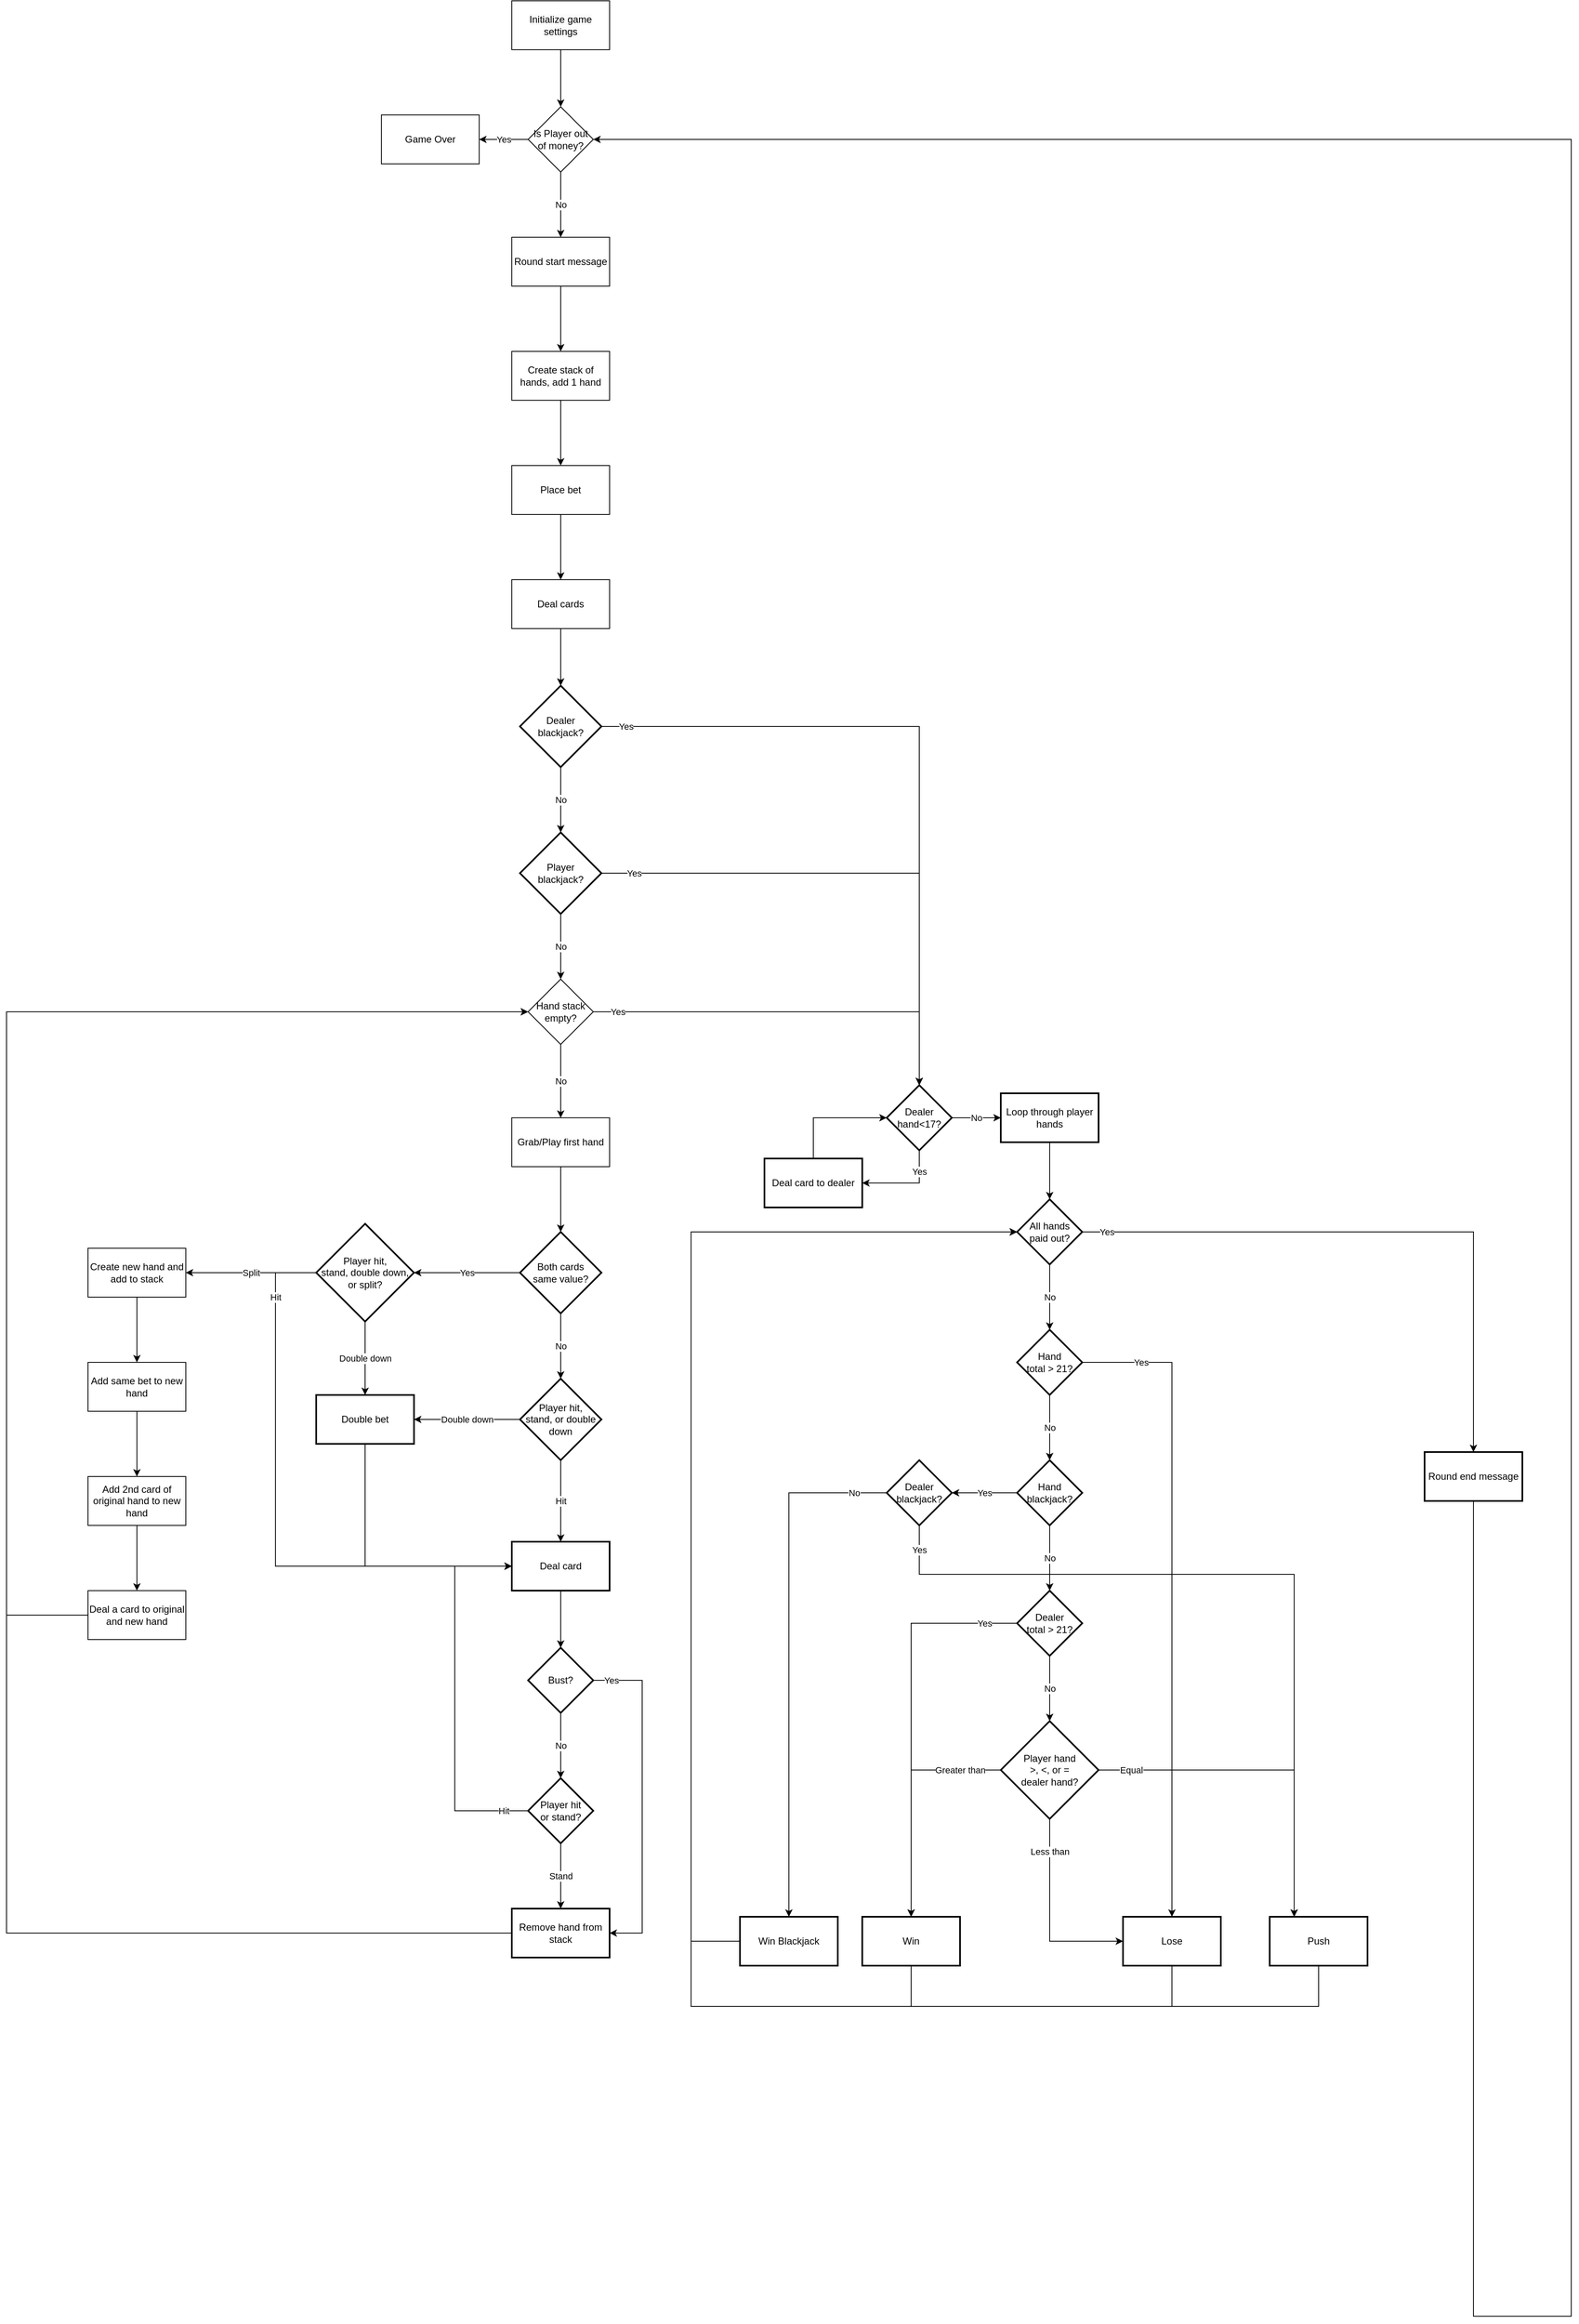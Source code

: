 <mxfile version="22.1.16" type="device">
  <diagram id="C5RBs43oDa-KdzZeNtuy" name="Page-1">
    <mxGraphModel dx="1774" dy="1730" grid="1" gridSize="10" guides="1" tooltips="1" connect="1" arrows="1" fold="1" page="1" pageScale="1" pageWidth="827" pageHeight="1169" math="0" shadow="0">
      <root>
        <mxCell id="WIyWlLk6GJQsqaUBKTNV-0" />
        <mxCell id="WIyWlLk6GJQsqaUBKTNV-1" parent="WIyWlLk6GJQsqaUBKTNV-0" />
        <mxCell id="i9jCx2unNbXi8wpeDKbZ-19" value="Yes" style="edgeStyle=orthogonalEdgeStyle;rounded=0;orthogonalLoop=1;jettySize=auto;html=1;entryX=0.5;entryY=0;entryDx=0;entryDy=0;" parent="WIyWlLk6GJQsqaUBKTNV-1" source="i9jCx2unNbXi8wpeDKbZ-8" target="i9jCx2unNbXi8wpeDKbZ-92" edge="1">
          <mxGeometry x="-0.928" relative="1" as="geometry">
            <mxPoint x="490" y="340" as="targetPoint" />
            <mxPoint as="offset" />
          </mxGeometry>
        </mxCell>
        <mxCell id="i9jCx2unNbXi8wpeDKbZ-44" value="No" style="edgeStyle=orthogonalEdgeStyle;rounded=0;orthogonalLoop=1;jettySize=auto;html=1;" parent="WIyWlLk6GJQsqaUBKTNV-1" source="i9jCx2unNbXi8wpeDKbZ-8" target="i9jCx2unNbXi8wpeDKbZ-43" edge="1">
          <mxGeometry relative="1" as="geometry" />
        </mxCell>
        <mxCell id="i9jCx2unNbXi8wpeDKbZ-8" value="Dealer &lt;br&gt;blackjack?" style="strokeWidth=2;html=1;shape=mxgraph.flowchart.decision;whiteSpace=wrap;" parent="WIyWlLk6GJQsqaUBKTNV-1" vertex="1">
          <mxGeometry x="310" y="290" width="100" height="100" as="geometry" />
        </mxCell>
        <mxCell id="i9jCx2unNbXi8wpeDKbZ-12" value="Deal cards" style="rounded=0;whiteSpace=wrap;html=1;" parent="WIyWlLk6GJQsqaUBKTNV-1" vertex="1">
          <mxGeometry x="300" y="160" width="120" height="60" as="geometry" />
        </mxCell>
        <mxCell id="i9jCx2unNbXi8wpeDKbZ-15" style="edgeStyle=orthogonalEdgeStyle;rounded=0;orthogonalLoop=1;jettySize=auto;html=1;entryX=0.5;entryY=0;entryDx=0;entryDy=0;" parent="WIyWlLk6GJQsqaUBKTNV-1" source="i9jCx2unNbXi8wpeDKbZ-14" target="i9jCx2unNbXi8wpeDKbZ-12" edge="1">
          <mxGeometry relative="1" as="geometry" />
        </mxCell>
        <mxCell id="i9jCx2unNbXi8wpeDKbZ-14" value="Place bet" style="rounded=0;whiteSpace=wrap;html=1;" parent="WIyWlLk6GJQsqaUBKTNV-1" vertex="1">
          <mxGeometry x="300" y="20" width="120" height="60" as="geometry" />
        </mxCell>
        <mxCell id="i9jCx2unNbXi8wpeDKbZ-71" value="" style="edgeStyle=orthogonalEdgeStyle;rounded=0;orthogonalLoop=1;jettySize=auto;html=1;" parent="WIyWlLk6GJQsqaUBKTNV-1" source="i9jCx2unNbXi8wpeDKbZ-16" target="i9jCx2unNbXi8wpeDKbZ-70" edge="1">
          <mxGeometry relative="1" as="geometry" />
        </mxCell>
        <mxCell id="i9jCx2unNbXi8wpeDKbZ-16" value="Round start message" style="rounded=0;whiteSpace=wrap;html=1;" parent="WIyWlLk6GJQsqaUBKTNV-1" vertex="1">
          <mxGeometry x="300" y="-260" width="120" height="60" as="geometry" />
        </mxCell>
        <mxCell id="i9jCx2unNbXi8wpeDKbZ-142" style="edgeStyle=orthogonalEdgeStyle;rounded=0;orthogonalLoop=1;jettySize=auto;html=1;entryX=0;entryY=0.5;entryDx=0;entryDy=0;" parent="WIyWlLk6GJQsqaUBKTNV-1" source="i9jCx2unNbXi8wpeDKbZ-21" target="i9jCx2unNbXi8wpeDKbZ-126" edge="1">
          <mxGeometry relative="1" as="geometry">
            <Array as="points">
              <mxPoint x="1290" y="1910" />
              <mxPoint x="520" y="1910" />
              <mxPoint x="520" y="960" />
            </Array>
          </mxGeometry>
        </mxCell>
        <mxCell id="i9jCx2unNbXi8wpeDKbZ-21" value="Push" style="whiteSpace=wrap;html=1;strokeWidth=2;" parent="WIyWlLk6GJQsqaUBKTNV-1" vertex="1">
          <mxGeometry x="1230" y="1800" width="120" height="60" as="geometry" />
        </mxCell>
        <mxCell id="RC4UUREXf3sCJhHpXISN-1" value="" style="edgeStyle=orthogonalEdgeStyle;rounded=0;orthogonalLoop=1;jettySize=auto;html=1;" parent="WIyWlLk6GJQsqaUBKTNV-1" source="i9jCx2unNbXi8wpeDKbZ-23" target="RC4UUREXf3sCJhHpXISN-0" edge="1">
          <mxGeometry relative="1" as="geometry" />
        </mxCell>
        <mxCell id="i9jCx2unNbXi8wpeDKbZ-23" value="&lt;span style=&quot;color: rgb(0, 0, 0); font-family: Helvetica; font-size: 12px; font-style: normal; font-variant-ligatures: normal; font-variant-caps: normal; font-weight: 400; letter-spacing: normal; orphans: 2; text-align: center; text-indent: 0px; text-transform: none; widows: 2; word-spacing: 0px; -webkit-text-stroke-width: 0px; background-color: rgb(251, 251, 251); text-decoration-thickness: initial; text-decoration-style: initial; text-decoration-color: initial; float: none; display: inline !important;&quot;&gt;Initialize game settings&lt;/span&gt;" style="rounded=0;whiteSpace=wrap;html=1;" parent="WIyWlLk6GJQsqaUBKTNV-1" vertex="1">
          <mxGeometry x="300" y="-550" width="120" height="60" as="geometry" />
        </mxCell>
        <mxCell id="i9jCx2unNbXi8wpeDKbZ-140" style="edgeStyle=orthogonalEdgeStyle;rounded=0;orthogonalLoop=1;jettySize=auto;html=1;entryX=0;entryY=0.5;entryDx=0;entryDy=0;" parent="WIyWlLk6GJQsqaUBKTNV-1" source="i9jCx2unNbXi8wpeDKbZ-28" target="i9jCx2unNbXi8wpeDKbZ-126" edge="1">
          <mxGeometry relative="1" as="geometry">
            <Array as="points">
              <mxPoint x="1110" y="1910" />
              <mxPoint x="520" y="1910" />
              <mxPoint x="520" y="960" />
            </Array>
          </mxGeometry>
        </mxCell>
        <mxCell id="i9jCx2unNbXi8wpeDKbZ-28" value="Lose" style="whiteSpace=wrap;html=1;strokeWidth=2;" parent="WIyWlLk6GJQsqaUBKTNV-1" vertex="1">
          <mxGeometry x="1050" y="1800" width="120" height="60" as="geometry" />
        </mxCell>
        <mxCell id="i9jCx2unNbXi8wpeDKbZ-35" value="Hit" style="edgeStyle=orthogonalEdgeStyle;rounded=0;orthogonalLoop=1;jettySize=auto;html=1;" parent="WIyWlLk6GJQsqaUBKTNV-1" source="i9jCx2unNbXi8wpeDKbZ-32" target="i9jCx2unNbXi8wpeDKbZ-34" edge="1">
          <mxGeometry relative="1" as="geometry" />
        </mxCell>
        <mxCell id="i9jCx2unNbXi8wpeDKbZ-37" value="Double down" style="edgeStyle=orthogonalEdgeStyle;rounded=0;orthogonalLoop=1;jettySize=auto;html=1;" parent="WIyWlLk6GJQsqaUBKTNV-1" source="i9jCx2unNbXi8wpeDKbZ-32" target="i9jCx2unNbXi8wpeDKbZ-36" edge="1">
          <mxGeometry relative="1" as="geometry" />
        </mxCell>
        <mxCell id="i9jCx2unNbXi8wpeDKbZ-32" value="Player hit, &lt;br&gt;stand, or double down" style="strokeWidth=2;html=1;shape=mxgraph.flowchart.decision;whiteSpace=wrap;" parent="WIyWlLk6GJQsqaUBKTNV-1" vertex="1">
          <mxGeometry x="310" y="1140" width="100" height="100" as="geometry" />
        </mxCell>
        <mxCell id="i9jCx2unNbXi8wpeDKbZ-42" value="" style="edgeStyle=orthogonalEdgeStyle;rounded=0;orthogonalLoop=1;jettySize=auto;html=1;" parent="WIyWlLk6GJQsqaUBKTNV-1" source="i9jCx2unNbXi8wpeDKbZ-34" target="i9jCx2unNbXi8wpeDKbZ-41" edge="1">
          <mxGeometry relative="1" as="geometry" />
        </mxCell>
        <mxCell id="i9jCx2unNbXi8wpeDKbZ-34" value="Deal card" style="whiteSpace=wrap;html=1;strokeWidth=2;" parent="WIyWlLk6GJQsqaUBKTNV-1" vertex="1">
          <mxGeometry x="300" y="1340" width="120" height="60" as="geometry" />
        </mxCell>
        <mxCell id="i9jCx2unNbXi8wpeDKbZ-40" style="edgeStyle=orthogonalEdgeStyle;rounded=0;orthogonalLoop=1;jettySize=auto;html=1;entryX=0;entryY=0.5;entryDx=0;entryDy=0;exitX=0.5;exitY=1;exitDx=0;exitDy=0;" parent="WIyWlLk6GJQsqaUBKTNV-1" source="i9jCx2unNbXi8wpeDKbZ-36" target="i9jCx2unNbXi8wpeDKbZ-34" edge="1">
          <mxGeometry relative="1" as="geometry">
            <Array as="points">
              <mxPoint x="120" y="1370" />
            </Array>
          </mxGeometry>
        </mxCell>
        <mxCell id="i9jCx2unNbXi8wpeDKbZ-36" value="Double bet" style="whiteSpace=wrap;html=1;strokeWidth=2;" parent="WIyWlLk6GJQsqaUBKTNV-1" vertex="1">
          <mxGeometry x="60" y="1160" width="120" height="60" as="geometry" />
        </mxCell>
        <mxCell id="i9jCx2unNbXi8wpeDKbZ-50" value="No" style="edgeStyle=orthogonalEdgeStyle;rounded=0;orthogonalLoop=1;jettySize=auto;html=1;" parent="WIyWlLk6GJQsqaUBKTNV-1" source="i9jCx2unNbXi8wpeDKbZ-41" target="i9jCx2unNbXi8wpeDKbZ-49" edge="1">
          <mxGeometry relative="1" as="geometry" />
        </mxCell>
        <mxCell id="i9jCx2unNbXi8wpeDKbZ-122" value="Yes" style="edgeStyle=orthogonalEdgeStyle;rounded=0;orthogonalLoop=1;jettySize=auto;html=1;entryX=1;entryY=0.5;entryDx=0;entryDy=0;" parent="WIyWlLk6GJQsqaUBKTNV-1" source="i9jCx2unNbXi8wpeDKbZ-41" target="i9jCx2unNbXi8wpeDKbZ-120" edge="1">
          <mxGeometry x="-0.892" relative="1" as="geometry">
            <Array as="points">
              <mxPoint x="460" y="1510" />
              <mxPoint x="460" y="1820" />
            </Array>
            <mxPoint as="offset" />
          </mxGeometry>
        </mxCell>
        <mxCell id="i9jCx2unNbXi8wpeDKbZ-41" value="Bust?" style="rhombus;whiteSpace=wrap;html=1;strokeWidth=2;" parent="WIyWlLk6GJQsqaUBKTNV-1" vertex="1">
          <mxGeometry x="320" y="1470" width="80" height="80" as="geometry" />
        </mxCell>
        <mxCell id="jfCNKPTCfZY7lDQbWMXK-3" value="No" style="edgeStyle=orthogonalEdgeStyle;rounded=0;orthogonalLoop=1;jettySize=auto;html=1;entryX=0.5;entryY=0;entryDx=0;entryDy=0;" edge="1" parent="WIyWlLk6GJQsqaUBKTNV-1" source="i9jCx2unNbXi8wpeDKbZ-43" target="i9jCx2unNbXi8wpeDKbZ-83">
          <mxGeometry relative="1" as="geometry" />
        </mxCell>
        <mxCell id="jfCNKPTCfZY7lDQbWMXK-4" value="Yes" style="edgeStyle=orthogonalEdgeStyle;rounded=0;orthogonalLoop=1;jettySize=auto;html=1;entryX=0.5;entryY=0;entryDx=0;entryDy=0;" edge="1" parent="WIyWlLk6GJQsqaUBKTNV-1" source="i9jCx2unNbXi8wpeDKbZ-43" target="i9jCx2unNbXi8wpeDKbZ-92">
          <mxGeometry x="-0.877" relative="1" as="geometry">
            <mxPoint as="offset" />
          </mxGeometry>
        </mxCell>
        <mxCell id="i9jCx2unNbXi8wpeDKbZ-43" value="Player &lt;br&gt;blackjack?" style="strokeWidth=2;html=1;shape=mxgraph.flowchart.decision;whiteSpace=wrap;" parent="WIyWlLk6GJQsqaUBKTNV-1" vertex="1">
          <mxGeometry x="310" y="470" width="100" height="100" as="geometry" />
        </mxCell>
        <mxCell id="i9jCx2unNbXi8wpeDKbZ-53" value="Hit" style="edgeStyle=orthogonalEdgeStyle;rounded=0;orthogonalLoop=1;jettySize=auto;html=1;entryX=0;entryY=0.5;entryDx=0;entryDy=0;" parent="WIyWlLk6GJQsqaUBKTNV-1" source="i9jCx2unNbXi8wpeDKbZ-49" target="i9jCx2unNbXi8wpeDKbZ-34" edge="1">
          <mxGeometry x="-0.87" relative="1" as="geometry">
            <Array as="points">
              <mxPoint x="230" y="1670" />
              <mxPoint x="230" y="1370" />
            </Array>
            <mxPoint as="offset" />
          </mxGeometry>
        </mxCell>
        <mxCell id="i9jCx2unNbXi8wpeDKbZ-121" value="Stand" style="edgeStyle=orthogonalEdgeStyle;rounded=0;orthogonalLoop=1;jettySize=auto;html=1;" parent="WIyWlLk6GJQsqaUBKTNV-1" source="i9jCx2unNbXi8wpeDKbZ-49" target="i9jCx2unNbXi8wpeDKbZ-120" edge="1">
          <mxGeometry relative="1" as="geometry" />
        </mxCell>
        <mxCell id="i9jCx2unNbXi8wpeDKbZ-49" value="Player hit&lt;br&gt;or stand?" style="rhombus;whiteSpace=wrap;html=1;strokeWidth=2;" parent="WIyWlLk6GJQsqaUBKTNV-1" vertex="1">
          <mxGeometry x="320" y="1630" width="80" height="80" as="geometry" />
        </mxCell>
        <mxCell id="i9jCx2unNbXi8wpeDKbZ-64" value="Yes" style="edgeStyle=orthogonalEdgeStyle;rounded=0;orthogonalLoop=1;jettySize=auto;html=1;" parent="WIyWlLk6GJQsqaUBKTNV-1" source="i9jCx2unNbXi8wpeDKbZ-59" target="i9jCx2unNbXi8wpeDKbZ-63" edge="1">
          <mxGeometry relative="1" as="geometry" />
        </mxCell>
        <mxCell id="i9jCx2unNbXi8wpeDKbZ-59" value="Both cards &lt;br&gt;same value?" style="strokeWidth=2;html=1;shape=mxgraph.flowchart.decision;whiteSpace=wrap;" parent="WIyWlLk6GJQsqaUBKTNV-1" vertex="1">
          <mxGeometry x="310" y="960" width="100" height="100" as="geometry" />
        </mxCell>
        <mxCell id="i9jCx2unNbXi8wpeDKbZ-66" value="Double down" style="edgeStyle=orthogonalEdgeStyle;rounded=0;orthogonalLoop=1;jettySize=auto;html=1;entryX=0.5;entryY=0;entryDx=0;entryDy=0;" parent="WIyWlLk6GJQsqaUBKTNV-1" source="i9jCx2unNbXi8wpeDKbZ-63" target="i9jCx2unNbXi8wpeDKbZ-36" edge="1">
          <mxGeometry relative="1" as="geometry" />
        </mxCell>
        <mxCell id="i9jCx2unNbXi8wpeDKbZ-67" value="Hit" style="edgeStyle=orthogonalEdgeStyle;rounded=0;orthogonalLoop=1;jettySize=auto;html=1;exitX=0;exitY=0.5;exitDx=0;exitDy=0;exitPerimeter=0;entryX=0;entryY=0.5;entryDx=0;entryDy=0;" parent="WIyWlLk6GJQsqaUBKTNV-1" source="i9jCx2unNbXi8wpeDKbZ-63" target="i9jCx2unNbXi8wpeDKbZ-34" edge="1">
          <mxGeometry x="-0.772" relative="1" as="geometry">
            <Array as="points">
              <mxPoint x="10" y="1010" />
              <mxPoint x="10" y="1370" />
            </Array>
            <mxPoint as="offset" />
          </mxGeometry>
        </mxCell>
        <mxCell id="i9jCx2unNbXi8wpeDKbZ-69" value="Split" style="edgeStyle=orthogonalEdgeStyle;rounded=0;orthogonalLoop=1;jettySize=auto;html=1;entryX=1;entryY=0.5;entryDx=0;entryDy=0;" parent="WIyWlLk6GJQsqaUBKTNV-1" source="i9jCx2unNbXi8wpeDKbZ-63" target="i9jCx2unNbXi8wpeDKbZ-68" edge="1">
          <mxGeometry relative="1" as="geometry" />
        </mxCell>
        <mxCell id="i9jCx2unNbXi8wpeDKbZ-63" value="Player hit, &lt;br&gt;stand, double down, or split?" style="strokeWidth=2;html=1;shape=mxgraph.flowchart.decision;whiteSpace=wrap;" parent="WIyWlLk6GJQsqaUBKTNV-1" vertex="1">
          <mxGeometry x="60" y="950" width="120" height="120" as="geometry" />
        </mxCell>
        <mxCell id="i9jCx2unNbXi8wpeDKbZ-65" value="No" style="edgeStyle=orthogonalEdgeStyle;rounded=0;orthogonalLoop=1;jettySize=auto;html=1;entryX=0.5;entryY=0;entryDx=0;entryDy=0;entryPerimeter=0;" parent="WIyWlLk6GJQsqaUBKTNV-1" source="i9jCx2unNbXi8wpeDKbZ-59" target="i9jCx2unNbXi8wpeDKbZ-32" edge="1">
          <mxGeometry relative="1" as="geometry" />
        </mxCell>
        <mxCell id="i9jCx2unNbXi8wpeDKbZ-76" value="" style="edgeStyle=orthogonalEdgeStyle;rounded=0;orthogonalLoop=1;jettySize=auto;html=1;" parent="WIyWlLk6GJQsqaUBKTNV-1" source="i9jCx2unNbXi8wpeDKbZ-68" target="i9jCx2unNbXi8wpeDKbZ-75" edge="1">
          <mxGeometry relative="1" as="geometry" />
        </mxCell>
        <mxCell id="i9jCx2unNbXi8wpeDKbZ-68" value="Create new hand and add to stack" style="rounded=0;whiteSpace=wrap;html=1;" parent="WIyWlLk6GJQsqaUBKTNV-1" vertex="1">
          <mxGeometry x="-220" y="980" width="120" height="60" as="geometry" />
        </mxCell>
        <mxCell id="i9jCx2unNbXi8wpeDKbZ-74" style="edgeStyle=orthogonalEdgeStyle;rounded=0;orthogonalLoop=1;jettySize=auto;html=1;entryX=0.5;entryY=0;entryDx=0;entryDy=0;" parent="WIyWlLk6GJQsqaUBKTNV-1" source="i9jCx2unNbXi8wpeDKbZ-70" target="i9jCx2unNbXi8wpeDKbZ-14" edge="1">
          <mxGeometry relative="1" as="geometry" />
        </mxCell>
        <mxCell id="i9jCx2unNbXi8wpeDKbZ-70" value="Create stack of hands, add 1 hand" style="rounded=0;whiteSpace=wrap;html=1;" parent="WIyWlLk6GJQsqaUBKTNV-1" vertex="1">
          <mxGeometry x="300" y="-120" width="120" height="60" as="geometry" />
        </mxCell>
        <mxCell id="i9jCx2unNbXi8wpeDKbZ-78" value="" style="edgeStyle=orthogonalEdgeStyle;rounded=0;orthogonalLoop=1;jettySize=auto;html=1;" parent="WIyWlLk6GJQsqaUBKTNV-1" source="i9jCx2unNbXi8wpeDKbZ-75" target="i9jCx2unNbXi8wpeDKbZ-77" edge="1">
          <mxGeometry relative="1" as="geometry" />
        </mxCell>
        <mxCell id="i9jCx2unNbXi8wpeDKbZ-75" value="Add same bet to new hand" style="rounded=0;whiteSpace=wrap;html=1;" parent="WIyWlLk6GJQsqaUBKTNV-1" vertex="1">
          <mxGeometry x="-220" y="1120" width="120" height="60" as="geometry" />
        </mxCell>
        <mxCell id="i9jCx2unNbXi8wpeDKbZ-80" value="" style="edgeStyle=orthogonalEdgeStyle;rounded=0;orthogonalLoop=1;jettySize=auto;html=1;" parent="WIyWlLk6GJQsqaUBKTNV-1" source="i9jCx2unNbXi8wpeDKbZ-77" target="i9jCx2unNbXi8wpeDKbZ-79" edge="1">
          <mxGeometry relative="1" as="geometry" />
        </mxCell>
        <mxCell id="i9jCx2unNbXi8wpeDKbZ-77" value="Add 2nd card of original hand to new hand" style="rounded=0;whiteSpace=wrap;html=1;" parent="WIyWlLk6GJQsqaUBKTNV-1" vertex="1">
          <mxGeometry x="-220" y="1260" width="120" height="60" as="geometry" />
        </mxCell>
        <mxCell id="i9jCx2unNbXi8wpeDKbZ-89" style="edgeStyle=orthogonalEdgeStyle;rounded=0;orthogonalLoop=1;jettySize=auto;html=1;entryX=0;entryY=0.5;entryDx=0;entryDy=0;" parent="WIyWlLk6GJQsqaUBKTNV-1" source="i9jCx2unNbXi8wpeDKbZ-79" target="i9jCx2unNbXi8wpeDKbZ-83" edge="1">
          <mxGeometry relative="1" as="geometry">
            <Array as="points">
              <mxPoint x="-320" y="1430" />
              <mxPoint x="-320" y="690" />
            </Array>
          </mxGeometry>
        </mxCell>
        <mxCell id="i9jCx2unNbXi8wpeDKbZ-79" value="Deal a card to original and new hand" style="rounded=0;whiteSpace=wrap;html=1;" parent="WIyWlLk6GJQsqaUBKTNV-1" vertex="1">
          <mxGeometry x="-220" y="1400" width="120" height="60" as="geometry" />
        </mxCell>
        <mxCell id="i9jCx2unNbXi8wpeDKbZ-87" value="No" style="edgeStyle=orthogonalEdgeStyle;rounded=0;orthogonalLoop=1;jettySize=auto;html=1;" parent="WIyWlLk6GJQsqaUBKTNV-1" source="i9jCx2unNbXi8wpeDKbZ-83" target="i9jCx2unNbXi8wpeDKbZ-86" edge="1">
          <mxGeometry relative="1" as="geometry" />
        </mxCell>
        <mxCell id="i9jCx2unNbXi8wpeDKbZ-105" value="Yes" style="edgeStyle=orthogonalEdgeStyle;rounded=0;orthogonalLoop=1;jettySize=auto;html=1;entryX=0.5;entryY=0;entryDx=0;entryDy=0;" parent="WIyWlLk6GJQsqaUBKTNV-1" source="i9jCx2unNbXi8wpeDKbZ-83" target="i9jCx2unNbXi8wpeDKbZ-92" edge="1">
          <mxGeometry x="-0.878" relative="1" as="geometry">
            <mxPoint as="offset" />
          </mxGeometry>
        </mxCell>
        <mxCell id="i9jCx2unNbXi8wpeDKbZ-83" value="Hand stack empty?" style="rhombus;whiteSpace=wrap;html=1;rounded=0;" parent="WIyWlLk6GJQsqaUBKTNV-1" vertex="1">
          <mxGeometry x="320" y="650" width="80" height="80" as="geometry" />
        </mxCell>
        <mxCell id="i9jCx2unNbXi8wpeDKbZ-86" value="Grab/Play first hand" style="whiteSpace=wrap;html=1;rounded=0;" parent="WIyWlLk6GJQsqaUBKTNV-1" vertex="1">
          <mxGeometry x="300" y="820" width="120" height="60" as="geometry" />
        </mxCell>
        <mxCell id="i9jCx2unNbXi8wpeDKbZ-95" value="Yes" style="edgeStyle=orthogonalEdgeStyle;rounded=0;orthogonalLoop=1;jettySize=auto;html=1;entryX=1;entryY=0.5;entryDx=0;entryDy=0;" parent="WIyWlLk6GJQsqaUBKTNV-1" source="i9jCx2unNbXi8wpeDKbZ-92" target="i9jCx2unNbXi8wpeDKbZ-94" edge="1">
          <mxGeometry x="-0.539" relative="1" as="geometry">
            <Array as="points">
              <mxPoint x="800" y="900" />
            </Array>
            <mxPoint as="offset" />
          </mxGeometry>
        </mxCell>
        <mxCell id="i9jCx2unNbXi8wpeDKbZ-125" value="No" style="edgeStyle=orthogonalEdgeStyle;rounded=0;orthogonalLoop=1;jettySize=auto;html=1;" parent="WIyWlLk6GJQsqaUBKTNV-1" source="i9jCx2unNbXi8wpeDKbZ-92" target="i9jCx2unNbXi8wpeDKbZ-124" edge="1">
          <mxGeometry relative="1" as="geometry" />
        </mxCell>
        <mxCell id="i9jCx2unNbXi8wpeDKbZ-92" value="Dealer &lt;br&gt;hand&amp;lt;17?" style="rhombus;whiteSpace=wrap;html=1;strokeWidth=2;" parent="WIyWlLk6GJQsqaUBKTNV-1" vertex="1">
          <mxGeometry x="760" y="780" width="80" height="80" as="geometry" />
        </mxCell>
        <mxCell id="i9jCx2unNbXi8wpeDKbZ-96" style="edgeStyle=orthogonalEdgeStyle;rounded=0;orthogonalLoop=1;jettySize=auto;html=1;entryX=0;entryY=0.5;entryDx=0;entryDy=0;exitX=0.5;exitY=0;exitDx=0;exitDy=0;" parent="WIyWlLk6GJQsqaUBKTNV-1" source="i9jCx2unNbXi8wpeDKbZ-94" target="i9jCx2unNbXi8wpeDKbZ-92" edge="1">
          <mxGeometry relative="1" as="geometry">
            <Array as="points">
              <mxPoint x="670" y="820" />
            </Array>
          </mxGeometry>
        </mxCell>
        <mxCell id="i9jCx2unNbXi8wpeDKbZ-94" value="Deal card to dealer" style="whiteSpace=wrap;html=1;strokeWidth=2;" parent="WIyWlLk6GJQsqaUBKTNV-1" vertex="1">
          <mxGeometry x="610" y="870" width="120" height="60" as="geometry" />
        </mxCell>
        <mxCell id="i9jCx2unNbXi8wpeDKbZ-99" value="Equal" style="edgeStyle=orthogonalEdgeStyle;rounded=0;orthogonalLoop=1;jettySize=auto;html=1;entryX=0.25;entryY=0;entryDx=0;entryDy=0;" parent="WIyWlLk6GJQsqaUBKTNV-1" source="i9jCx2unNbXi8wpeDKbZ-97" target="i9jCx2unNbXi8wpeDKbZ-21" edge="1">
          <mxGeometry x="-0.809" relative="1" as="geometry">
            <mxPoint as="offset" />
          </mxGeometry>
        </mxCell>
        <mxCell id="i9jCx2unNbXi8wpeDKbZ-100" value="Less than" style="edgeStyle=orthogonalEdgeStyle;rounded=0;orthogonalLoop=1;jettySize=auto;html=1;entryX=0;entryY=0.5;entryDx=0;entryDy=0;" parent="WIyWlLk6GJQsqaUBKTNV-1" source="i9jCx2unNbXi8wpeDKbZ-97" target="i9jCx2unNbXi8wpeDKbZ-28" edge="1">
          <mxGeometry x="-0.667" relative="1" as="geometry">
            <Array as="points">
              <mxPoint x="960" y="1830" />
            </Array>
            <mxPoint as="offset" />
          </mxGeometry>
        </mxCell>
        <mxCell id="i9jCx2unNbXi8wpeDKbZ-102" value="Greater than" style="edgeStyle=orthogonalEdgeStyle;rounded=0;orthogonalLoop=1;jettySize=auto;html=1;" parent="WIyWlLk6GJQsqaUBKTNV-1" source="i9jCx2unNbXi8wpeDKbZ-97" target="i9jCx2unNbXi8wpeDKbZ-101" edge="1">
          <mxGeometry x="-0.655" relative="1" as="geometry">
            <mxPoint as="offset" />
          </mxGeometry>
        </mxCell>
        <mxCell id="i9jCx2unNbXi8wpeDKbZ-97" value="Player hand &lt;br&gt;&amp;gt;, &amp;lt;, or = &lt;br&gt;dealer hand?" style="rhombus;whiteSpace=wrap;html=1;strokeWidth=2;" parent="WIyWlLk6GJQsqaUBKTNV-1" vertex="1">
          <mxGeometry x="900" y="1560" width="120" height="120" as="geometry" />
        </mxCell>
        <mxCell id="i9jCx2unNbXi8wpeDKbZ-139" style="edgeStyle=orthogonalEdgeStyle;rounded=0;orthogonalLoop=1;jettySize=auto;html=1;entryX=0;entryY=0.5;entryDx=0;entryDy=0;" parent="WIyWlLk6GJQsqaUBKTNV-1" source="i9jCx2unNbXi8wpeDKbZ-101" target="i9jCx2unNbXi8wpeDKbZ-126" edge="1">
          <mxGeometry relative="1" as="geometry">
            <Array as="points">
              <mxPoint x="790" y="1910" />
              <mxPoint x="520" y="1910" />
              <mxPoint x="520" y="960" />
            </Array>
          </mxGeometry>
        </mxCell>
        <mxCell id="i9jCx2unNbXi8wpeDKbZ-101" value="Win" style="whiteSpace=wrap;html=1;strokeWidth=2;" parent="WIyWlLk6GJQsqaUBKTNV-1" vertex="1">
          <mxGeometry x="730" y="1800" width="120" height="60" as="geometry" />
        </mxCell>
        <mxCell id="i9jCx2unNbXi8wpeDKbZ-109" value="Yes" style="edgeStyle=orthogonalEdgeStyle;rounded=0;orthogonalLoop=1;jettySize=auto;html=1;entryX=0.5;entryY=0;entryDx=0;entryDy=0;" parent="WIyWlLk6GJQsqaUBKTNV-1" source="i9jCx2unNbXi8wpeDKbZ-106" target="i9jCx2unNbXi8wpeDKbZ-28" edge="1">
          <mxGeometry x="-0.818" relative="1" as="geometry">
            <Array as="points">
              <mxPoint x="1110" y="1120" />
            </Array>
            <mxPoint as="offset" />
          </mxGeometry>
        </mxCell>
        <mxCell id="i9jCx2unNbXi8wpeDKbZ-130" value="No" style="edgeStyle=orthogonalEdgeStyle;rounded=0;orthogonalLoop=1;jettySize=auto;html=1;" parent="WIyWlLk6GJQsqaUBKTNV-1" source="i9jCx2unNbXi8wpeDKbZ-106" target="i9jCx2unNbXi8wpeDKbZ-129" edge="1">
          <mxGeometry relative="1" as="geometry" />
        </mxCell>
        <mxCell id="i9jCx2unNbXi8wpeDKbZ-106" value="Hand&lt;br&gt;total &amp;gt; 21?" style="rhombus;whiteSpace=wrap;html=1;strokeWidth=2;" parent="WIyWlLk6GJQsqaUBKTNV-1" vertex="1">
          <mxGeometry x="920" y="1080" width="80" height="80" as="geometry" />
        </mxCell>
        <mxCell id="i9jCx2unNbXi8wpeDKbZ-112" value="Yes" style="edgeStyle=orthogonalEdgeStyle;rounded=0;orthogonalLoop=1;jettySize=auto;html=1;entryX=0.5;entryY=0;entryDx=0;entryDy=0;" parent="WIyWlLk6GJQsqaUBKTNV-1" source="i9jCx2unNbXi8wpeDKbZ-110" target="i9jCx2unNbXi8wpeDKbZ-101" edge="1">
          <mxGeometry x="-0.837" relative="1" as="geometry">
            <mxPoint as="offset" />
          </mxGeometry>
        </mxCell>
        <mxCell id="i9jCx2unNbXi8wpeDKbZ-113" value="No" style="edgeStyle=orthogonalEdgeStyle;rounded=0;orthogonalLoop=1;jettySize=auto;html=1;entryX=0.5;entryY=0;entryDx=0;entryDy=0;" parent="WIyWlLk6GJQsqaUBKTNV-1" source="i9jCx2unNbXi8wpeDKbZ-110" target="i9jCx2unNbXi8wpeDKbZ-97" edge="1">
          <mxGeometry relative="1" as="geometry" />
        </mxCell>
        <mxCell id="i9jCx2unNbXi8wpeDKbZ-110" value="Dealer&lt;br&gt;total &amp;gt; 21?" style="rhombus;whiteSpace=wrap;html=1;strokeWidth=2;" parent="WIyWlLk6GJQsqaUBKTNV-1" vertex="1">
          <mxGeometry x="920" y="1400" width="80" height="80" as="geometry" />
        </mxCell>
        <mxCell id="i9jCx2unNbXi8wpeDKbZ-144" style="edgeStyle=orthogonalEdgeStyle;rounded=0;orthogonalLoop=1;jettySize=auto;html=1;entryX=1;entryY=0.5;entryDx=0;entryDy=0;" parent="WIyWlLk6GJQsqaUBKTNV-1" source="i9jCx2unNbXi8wpeDKbZ-114" target="RC4UUREXf3sCJhHpXISN-0" edge="1">
          <mxGeometry relative="1" as="geometry">
            <mxPoint x="930" y="-120" as="targetPoint" />
            <Array as="points">
              <mxPoint x="1600" y="2290" />
              <mxPoint x="1600" y="-380" />
            </Array>
          </mxGeometry>
        </mxCell>
        <mxCell id="i9jCx2unNbXi8wpeDKbZ-114" value="Round end message" style="whiteSpace=wrap;html=1;strokeWidth=2;" parent="WIyWlLk6GJQsqaUBKTNV-1" vertex="1">
          <mxGeometry x="1420" y="1230" width="120" height="60" as="geometry" />
        </mxCell>
        <mxCell id="i9jCx2unNbXi8wpeDKbZ-123" style="edgeStyle=orthogonalEdgeStyle;rounded=0;orthogonalLoop=1;jettySize=auto;html=1;entryX=0;entryY=0.5;entryDx=0;entryDy=0;" parent="WIyWlLk6GJQsqaUBKTNV-1" source="i9jCx2unNbXi8wpeDKbZ-120" target="i9jCx2unNbXi8wpeDKbZ-83" edge="1">
          <mxGeometry relative="1" as="geometry">
            <mxPoint x="60" y="250" as="targetPoint" />
            <Array as="points">
              <mxPoint x="-320" y="1820" />
              <mxPoint x="-320" y="690" />
            </Array>
          </mxGeometry>
        </mxCell>
        <mxCell id="i9jCx2unNbXi8wpeDKbZ-120" value="Remove hand from stack" style="whiteSpace=wrap;html=1;strokeWidth=2;" parent="WIyWlLk6GJQsqaUBKTNV-1" vertex="1">
          <mxGeometry x="300" y="1790" width="120" height="60" as="geometry" />
        </mxCell>
        <mxCell id="i9jCx2unNbXi8wpeDKbZ-127" value="" style="edgeStyle=orthogonalEdgeStyle;rounded=0;orthogonalLoop=1;jettySize=auto;html=1;" parent="WIyWlLk6GJQsqaUBKTNV-1" source="i9jCx2unNbXi8wpeDKbZ-124" target="i9jCx2unNbXi8wpeDKbZ-126" edge="1">
          <mxGeometry relative="1" as="geometry" />
        </mxCell>
        <mxCell id="i9jCx2unNbXi8wpeDKbZ-124" value="Loop through player hands" style="whiteSpace=wrap;html=1;strokeWidth=2;" parent="WIyWlLk6GJQsqaUBKTNV-1" vertex="1">
          <mxGeometry x="900" y="790" width="120" height="60" as="geometry" />
        </mxCell>
        <mxCell id="i9jCx2unNbXi8wpeDKbZ-128" value="No" style="edgeStyle=orthogonalEdgeStyle;rounded=0;orthogonalLoop=1;jettySize=auto;html=1;entryX=0.5;entryY=0;entryDx=0;entryDy=0;" parent="WIyWlLk6GJQsqaUBKTNV-1" source="i9jCx2unNbXi8wpeDKbZ-126" target="i9jCx2unNbXi8wpeDKbZ-106" edge="1">
          <mxGeometry relative="1" as="geometry" />
        </mxCell>
        <mxCell id="i9jCx2unNbXi8wpeDKbZ-143" value="Yes" style="edgeStyle=orthogonalEdgeStyle;rounded=0;orthogonalLoop=1;jettySize=auto;html=1;entryX=0.5;entryY=0;entryDx=0;entryDy=0;" parent="WIyWlLk6GJQsqaUBKTNV-1" source="i9jCx2unNbXi8wpeDKbZ-126" target="i9jCx2unNbXi8wpeDKbZ-114" edge="1">
          <mxGeometry x="-0.92" relative="1" as="geometry">
            <mxPoint as="offset" />
          </mxGeometry>
        </mxCell>
        <mxCell id="i9jCx2unNbXi8wpeDKbZ-126" value="All hands &lt;br&gt;paid out?" style="rhombus;whiteSpace=wrap;html=1;strokeWidth=2;" parent="WIyWlLk6GJQsqaUBKTNV-1" vertex="1">
          <mxGeometry x="920" y="920" width="80" height="80" as="geometry" />
        </mxCell>
        <mxCell id="i9jCx2unNbXi8wpeDKbZ-131" value="No" style="edgeStyle=orthogonalEdgeStyle;rounded=0;orthogonalLoop=1;jettySize=auto;html=1;entryX=0.5;entryY=0;entryDx=0;entryDy=0;" parent="WIyWlLk6GJQsqaUBKTNV-1" source="i9jCx2unNbXi8wpeDKbZ-129" target="i9jCx2unNbXi8wpeDKbZ-110" edge="1">
          <mxGeometry relative="1" as="geometry" />
        </mxCell>
        <mxCell id="i9jCx2unNbXi8wpeDKbZ-133" value="Yes" style="edgeStyle=orthogonalEdgeStyle;rounded=0;orthogonalLoop=1;jettySize=auto;html=1;" parent="WIyWlLk6GJQsqaUBKTNV-1" source="i9jCx2unNbXi8wpeDKbZ-129" target="i9jCx2unNbXi8wpeDKbZ-132" edge="1">
          <mxGeometry relative="1" as="geometry" />
        </mxCell>
        <mxCell id="i9jCx2unNbXi8wpeDKbZ-129" value="Hand blackjack?" style="rhombus;whiteSpace=wrap;html=1;strokeWidth=2;" parent="WIyWlLk6GJQsqaUBKTNV-1" vertex="1">
          <mxGeometry x="920" y="1240" width="80" height="80" as="geometry" />
        </mxCell>
        <mxCell id="i9jCx2unNbXi8wpeDKbZ-134" value="Yes" style="edgeStyle=orthogonalEdgeStyle;rounded=0;orthogonalLoop=1;jettySize=auto;html=1;entryX=0.25;entryY=0;entryDx=0;entryDy=0;" parent="WIyWlLk6GJQsqaUBKTNV-1" source="i9jCx2unNbXi8wpeDKbZ-132" target="i9jCx2unNbXi8wpeDKbZ-21" edge="1">
          <mxGeometry x="-0.936" relative="1" as="geometry">
            <Array as="points">
              <mxPoint x="800" y="1380" />
              <mxPoint x="1260" y="1380" />
            </Array>
            <mxPoint as="offset" />
          </mxGeometry>
        </mxCell>
        <mxCell id="i9jCx2unNbXi8wpeDKbZ-136" value="No" style="edgeStyle=orthogonalEdgeStyle;rounded=0;orthogonalLoop=1;jettySize=auto;html=1;entryX=0.5;entryY=0;entryDx=0;entryDy=0;" parent="WIyWlLk6GJQsqaUBKTNV-1" source="i9jCx2unNbXi8wpeDKbZ-132" target="i9jCx2unNbXi8wpeDKbZ-135" edge="1">
          <mxGeometry x="-0.875" relative="1" as="geometry">
            <mxPoint as="offset" />
          </mxGeometry>
        </mxCell>
        <mxCell id="i9jCx2unNbXi8wpeDKbZ-132" value="Dealer blackjack?" style="rhombus;whiteSpace=wrap;html=1;strokeWidth=2;" parent="WIyWlLk6GJQsqaUBKTNV-1" vertex="1">
          <mxGeometry x="760" y="1240" width="80" height="80" as="geometry" />
        </mxCell>
        <mxCell id="i9jCx2unNbXi8wpeDKbZ-137" style="edgeStyle=orthogonalEdgeStyle;rounded=0;orthogonalLoop=1;jettySize=auto;html=1;entryX=0;entryY=0.5;entryDx=0;entryDy=0;" parent="WIyWlLk6GJQsqaUBKTNV-1" source="i9jCx2unNbXi8wpeDKbZ-135" target="i9jCx2unNbXi8wpeDKbZ-126" edge="1">
          <mxGeometry relative="1" as="geometry">
            <Array as="points">
              <mxPoint x="520" y="1830" />
              <mxPoint x="520" y="960" />
            </Array>
          </mxGeometry>
        </mxCell>
        <mxCell id="i9jCx2unNbXi8wpeDKbZ-135" value="Win Blackjack" style="whiteSpace=wrap;html=1;strokeWidth=2;" parent="WIyWlLk6GJQsqaUBKTNV-1" vertex="1">
          <mxGeometry x="580" y="1800" width="120" height="60" as="geometry" />
        </mxCell>
        <mxCell id="RC4UUREXf3sCJhHpXISN-2" value="No" style="edgeStyle=orthogonalEdgeStyle;rounded=0;orthogonalLoop=1;jettySize=auto;html=1;entryX=0.5;entryY=0;entryDx=0;entryDy=0;" parent="WIyWlLk6GJQsqaUBKTNV-1" source="RC4UUREXf3sCJhHpXISN-0" target="i9jCx2unNbXi8wpeDKbZ-16" edge="1">
          <mxGeometry relative="1" as="geometry" />
        </mxCell>
        <mxCell id="RC4UUREXf3sCJhHpXISN-4" value="Yes" style="edgeStyle=orthogonalEdgeStyle;rounded=0;orthogonalLoop=1;jettySize=auto;html=1;" parent="WIyWlLk6GJQsqaUBKTNV-1" source="RC4UUREXf3sCJhHpXISN-0" target="RC4UUREXf3sCJhHpXISN-3" edge="1">
          <mxGeometry relative="1" as="geometry" />
        </mxCell>
        <mxCell id="RC4UUREXf3sCJhHpXISN-0" value="Is Player out of money?" style="rhombus;whiteSpace=wrap;html=1;rounded=0;" parent="WIyWlLk6GJQsqaUBKTNV-1" vertex="1">
          <mxGeometry x="320" y="-420" width="80" height="80" as="geometry" />
        </mxCell>
        <mxCell id="RC4UUREXf3sCJhHpXISN-3" value="Game Over" style="whiteSpace=wrap;html=1;rounded=0;" parent="WIyWlLk6GJQsqaUBKTNV-1" vertex="1">
          <mxGeometry x="140" y="-410" width="120" height="60" as="geometry" />
        </mxCell>
        <mxCell id="jfCNKPTCfZY7lDQbWMXK-1" style="edgeStyle=orthogonalEdgeStyle;rounded=0;orthogonalLoop=1;jettySize=auto;html=1;entryX=0.5;entryY=0;entryDx=0;entryDy=0;entryPerimeter=0;" edge="1" parent="WIyWlLk6GJQsqaUBKTNV-1" source="i9jCx2unNbXi8wpeDKbZ-12" target="i9jCx2unNbXi8wpeDKbZ-8">
          <mxGeometry relative="1" as="geometry" />
        </mxCell>
        <mxCell id="jfCNKPTCfZY7lDQbWMXK-2" style="edgeStyle=orthogonalEdgeStyle;rounded=0;orthogonalLoop=1;jettySize=auto;html=1;entryX=0.5;entryY=0;entryDx=0;entryDy=0;entryPerimeter=0;" edge="1" parent="WIyWlLk6GJQsqaUBKTNV-1" source="i9jCx2unNbXi8wpeDKbZ-86" target="i9jCx2unNbXi8wpeDKbZ-59">
          <mxGeometry relative="1" as="geometry" />
        </mxCell>
      </root>
    </mxGraphModel>
  </diagram>
</mxfile>
